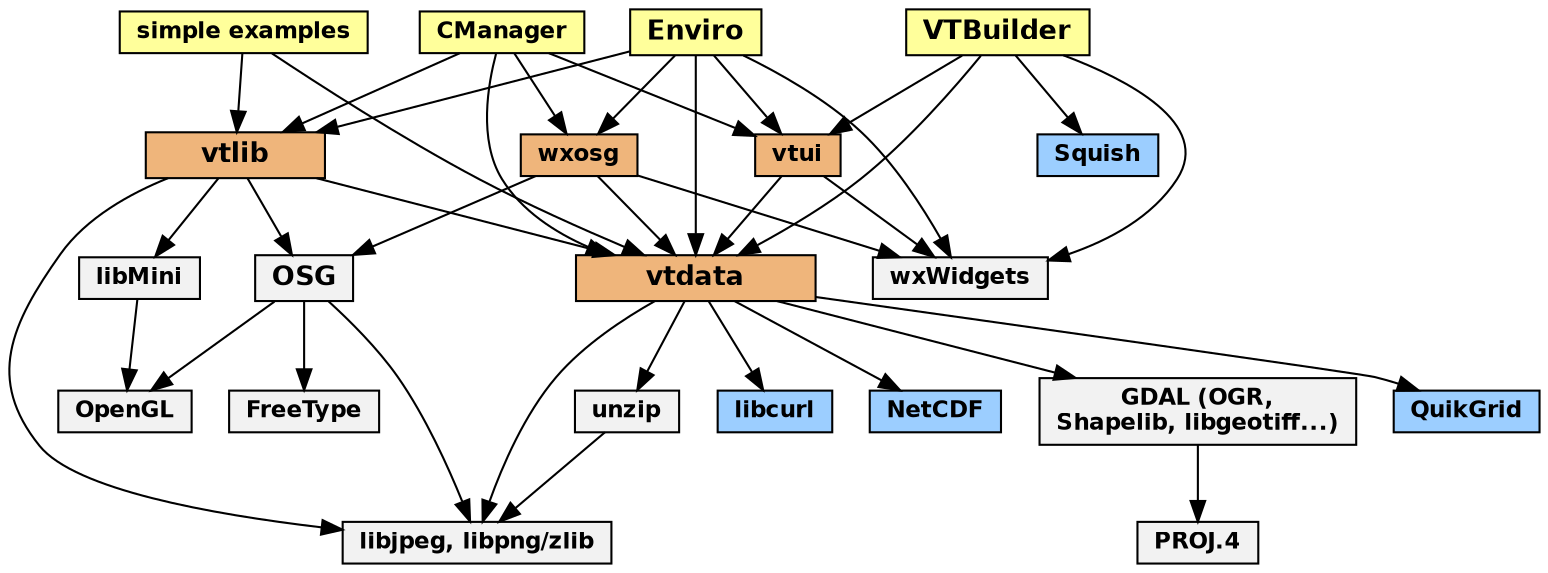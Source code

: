 
digraph G
{
  edge [];
  node [fontname="Helvetica-Bold",fontsize="11",shape=record,height=0.1,width=0.4];
  rankdir=TB;
  bgcolor=Transparent;

	node [style="filled",fillcolor="#FFFF9B",shape=record];

	Simple [label="simple examples",color="black",URL=".html"];
	CManager [color="black",URL=".html"];
	Enviro [fontname="Helvetica-Bold",fontsize="13",color="black",URL=".html"];
	VTBuilder [fontname="Helvetica-Bold",fontsize="13",color="black",URL=".html"];

	{ rank = same; CManager; Enviro; VTBuilder; }  

	node [style="filled",fillcolor="#EFB57B",shape=record];

	vtui [color="black",URL=".html"];
	vtlib [fontname="Helvetica-Bold",fontsize="13",color="black",URL=".html",width=1.2];
	vtdata [fontname="Helvetica-Bold",fontsize="13",color="black",URL=".html",width=1.6];
	wxosg [color="black",URL=".html"];

	Simple -> vtlib;
	Simple -> vtdata;

	CManager -> vtlib;
	CManager -> vtdata;
	CManager -> vtui;
	CManager -> wxosg;

	Enviro -> vtdata;
	Enviro -> vtlib;
	Enviro -> vtui;
	Enviro -> wxosg;

	VTBuilder -> vtui;
	VTBuilder -> vtdata;

	vtlib -> vtdata;

	wxosg -> vtdata;
	vtui -> vtdata;

	node [style="filled",fillcolor="grey95",shape=record];

	wxWidgets [color="black",URL=".html"];

	Enviro -> wxWidgets;
	VTBuilder -> wxWidgets;
	wxosg -> wxWidgets;
	vtui -> wxWidgets;

	OSG [fontsize="13",color="black",URL=".html"];

	vtlib -> OSG;
	wxosg -> OSG;

	libMini [color="black",URL=".html"];

	vtlib -> libMini;

	OpenGL [color="black",URL=".html"];

	libMini -> OpenGL;
	OSG -> OpenGL;

	FreeType [color="black",URL=".html"];

	OSG -> FreeType;

	unzip [color="black",URL=".html"];

	vtdata -> unzip;

	lowlevel [label="libjpeg, libpng/zlib",color="black",URL=".html"];

	OSG -> lowlevel;
	vtlib -> lowlevel;
	vtdata -> lowlevel;
	unzip -> lowlevel;

	GDAL [label="GDAL (OGR,\nShapelib, libgeotiff...)",color="black",URL=".html"];

	vtdata -> GDAL;

	PROJ [label="PROJ.4", color="black",URL=".html"];

	GDAL -> PROJ;

	node [style="filled",fillcolor="#9CCEFF",shape=record];

	Squish [color="black",URL=".html"];

	VTBuilder -> Squish;

	QuikGrid [color="black",URL=".html"];
	libcurl [color="black",URL=".html"];
	NetCDF [color="black",URL=".html"];

	vtdata -> QuikGrid;
	vtdata -> libcurl;
	vtdata -> NetCDF;
}
